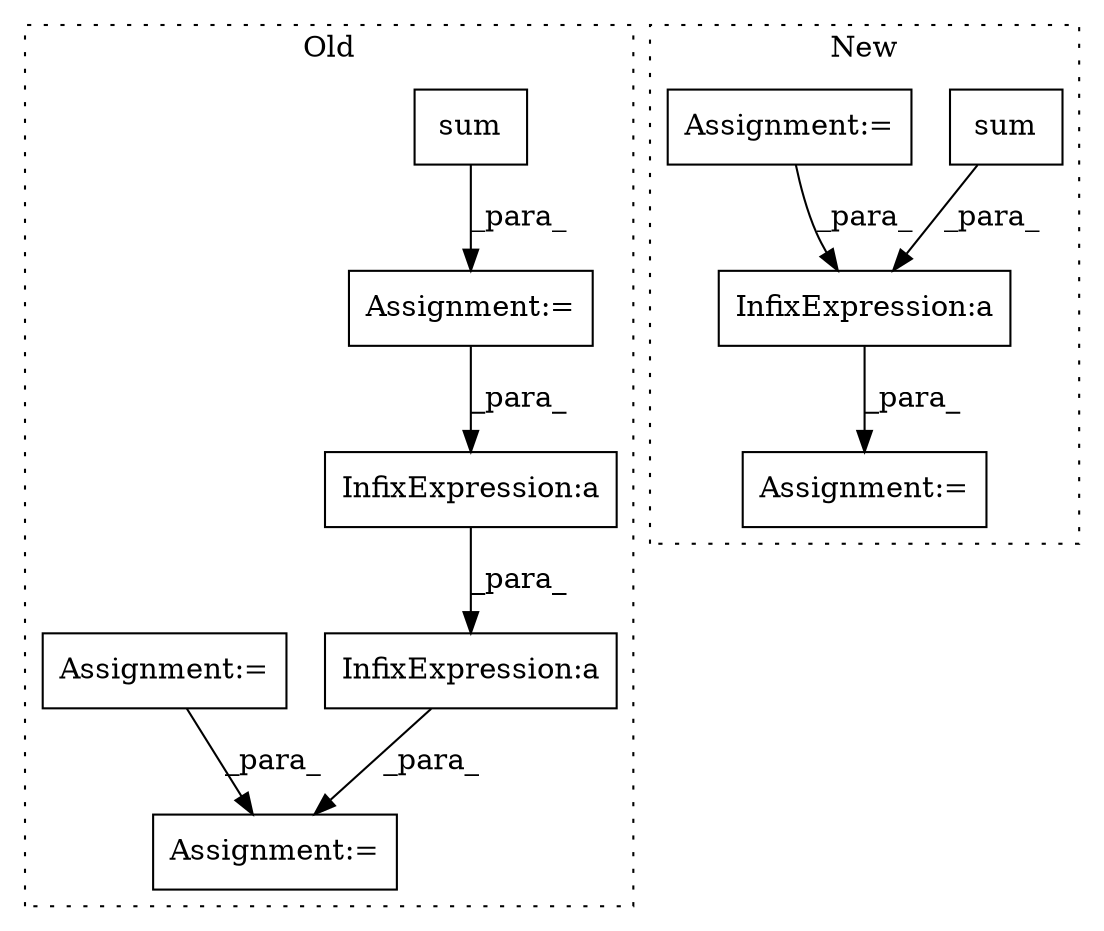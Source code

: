 digraph G {
subgraph cluster0 {
1 [label="sum" a="32" s="2317,2348" l="4,1" shape="box"];
4 [label="Assignment:=" a="7" s="2669" l="2" shape="box"];
5 [label="InfixExpression:a" a="27" s="2454" l="3" shape="box"];
7 [label="Assignment:=" a="7" s="2316" l="1" shape="box"];
9 [label="Assignment:=" a="7" s="2182" l="1" shape="box"];
10 [label="InfixExpression:a" a="27" s="2421" l="3" shape="box"];
label = "Old";
style="dotted";
}
subgraph cluster1 {
2 [label="sum" a="32" s="2710,2729" l="4,1" shape="box"];
3 [label="Assignment:=" a="7" s="2670" l="1" shape="box"];
6 [label="InfixExpression:a" a="27" s="2771" l="3" shape="box"];
8 [label="Assignment:=" a="7" s="2462" l="1" shape="box"];
label = "New";
style="dotted";
}
1 -> 7 [label="_para_"];
2 -> 6 [label="_para_"];
5 -> 10 [label="_para_"];
6 -> 3 [label="_para_"];
7 -> 5 [label="_para_"];
8 -> 6 [label="_para_"];
9 -> 4 [label="_para_"];
10 -> 4 [label="_para_"];
}